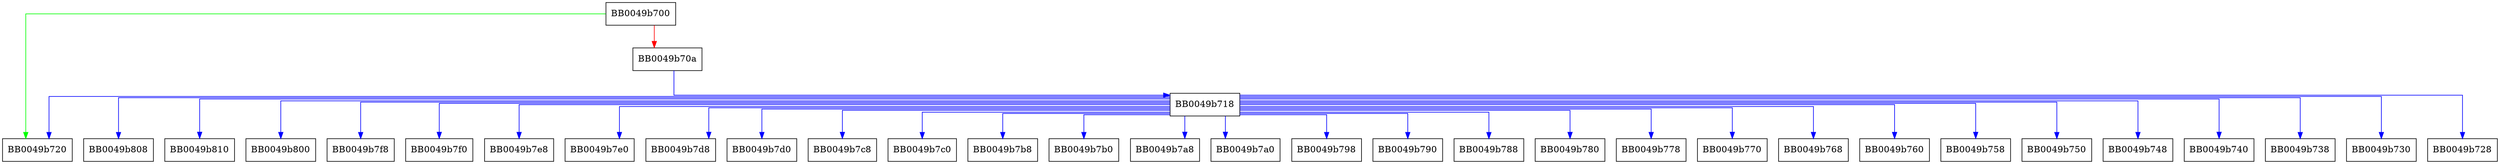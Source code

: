 digraph SSL_alert_desc_string {
  node [shape="box"];
  graph [splines=ortho];
  BB0049b700 -> BB0049b720 [color="green"];
  BB0049b700 -> BB0049b70a [color="red"];
  BB0049b70a -> BB0049b718 [color="blue"];
  BB0049b718 -> BB0049b808 [color="blue"];
  BB0049b718 -> BB0049b720 [color="blue"];
  BB0049b718 -> BB0049b810 [color="blue"];
  BB0049b718 -> BB0049b800 [color="blue"];
  BB0049b718 -> BB0049b7f8 [color="blue"];
  BB0049b718 -> BB0049b7f0 [color="blue"];
  BB0049b718 -> BB0049b7e8 [color="blue"];
  BB0049b718 -> BB0049b7e0 [color="blue"];
  BB0049b718 -> BB0049b7d8 [color="blue"];
  BB0049b718 -> BB0049b7d0 [color="blue"];
  BB0049b718 -> BB0049b7c8 [color="blue"];
  BB0049b718 -> BB0049b7c0 [color="blue"];
  BB0049b718 -> BB0049b7b8 [color="blue"];
  BB0049b718 -> BB0049b7b0 [color="blue"];
  BB0049b718 -> BB0049b7a8 [color="blue"];
  BB0049b718 -> BB0049b7a0 [color="blue"];
  BB0049b718 -> BB0049b798 [color="blue"];
  BB0049b718 -> BB0049b790 [color="blue"];
  BB0049b718 -> BB0049b788 [color="blue"];
  BB0049b718 -> BB0049b780 [color="blue"];
  BB0049b718 -> BB0049b778 [color="blue"];
  BB0049b718 -> BB0049b770 [color="blue"];
  BB0049b718 -> BB0049b768 [color="blue"];
  BB0049b718 -> BB0049b760 [color="blue"];
  BB0049b718 -> BB0049b758 [color="blue"];
  BB0049b718 -> BB0049b750 [color="blue"];
  BB0049b718 -> BB0049b748 [color="blue"];
  BB0049b718 -> BB0049b740 [color="blue"];
  BB0049b718 -> BB0049b738 [color="blue"];
  BB0049b718 -> BB0049b730 [color="blue"];
  BB0049b718 -> BB0049b728 [color="blue"];
}